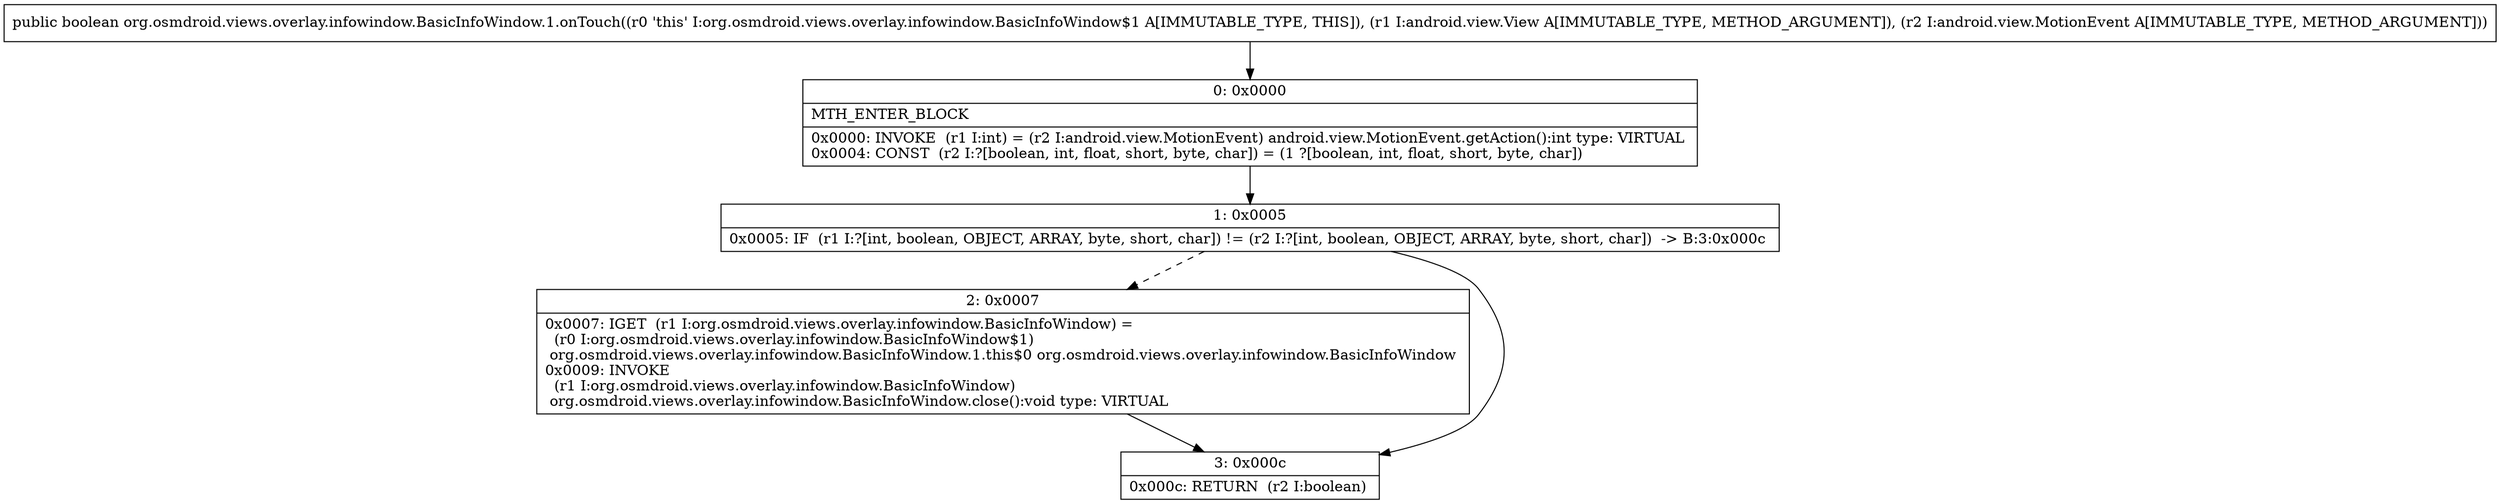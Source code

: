 digraph "CFG fororg.osmdroid.views.overlay.infowindow.BasicInfoWindow.1.onTouch(Landroid\/view\/View;Landroid\/view\/MotionEvent;)Z" {
Node_0 [shape=record,label="{0\:\ 0x0000|MTH_ENTER_BLOCK\l|0x0000: INVOKE  (r1 I:int) = (r2 I:android.view.MotionEvent) android.view.MotionEvent.getAction():int type: VIRTUAL \l0x0004: CONST  (r2 I:?[boolean, int, float, short, byte, char]) = (1 ?[boolean, int, float, short, byte, char]) \l}"];
Node_1 [shape=record,label="{1\:\ 0x0005|0x0005: IF  (r1 I:?[int, boolean, OBJECT, ARRAY, byte, short, char]) != (r2 I:?[int, boolean, OBJECT, ARRAY, byte, short, char])  \-\> B:3:0x000c \l}"];
Node_2 [shape=record,label="{2\:\ 0x0007|0x0007: IGET  (r1 I:org.osmdroid.views.overlay.infowindow.BasicInfoWindow) = \l  (r0 I:org.osmdroid.views.overlay.infowindow.BasicInfoWindow$1)\l org.osmdroid.views.overlay.infowindow.BasicInfoWindow.1.this$0 org.osmdroid.views.overlay.infowindow.BasicInfoWindow \l0x0009: INVOKE  \l  (r1 I:org.osmdroid.views.overlay.infowindow.BasicInfoWindow)\l org.osmdroid.views.overlay.infowindow.BasicInfoWindow.close():void type: VIRTUAL \l}"];
Node_3 [shape=record,label="{3\:\ 0x000c|0x000c: RETURN  (r2 I:boolean) \l}"];
MethodNode[shape=record,label="{public boolean org.osmdroid.views.overlay.infowindow.BasicInfoWindow.1.onTouch((r0 'this' I:org.osmdroid.views.overlay.infowindow.BasicInfoWindow$1 A[IMMUTABLE_TYPE, THIS]), (r1 I:android.view.View A[IMMUTABLE_TYPE, METHOD_ARGUMENT]), (r2 I:android.view.MotionEvent A[IMMUTABLE_TYPE, METHOD_ARGUMENT])) }"];
MethodNode -> Node_0;
Node_0 -> Node_1;
Node_1 -> Node_2[style=dashed];
Node_1 -> Node_3;
Node_2 -> Node_3;
}

